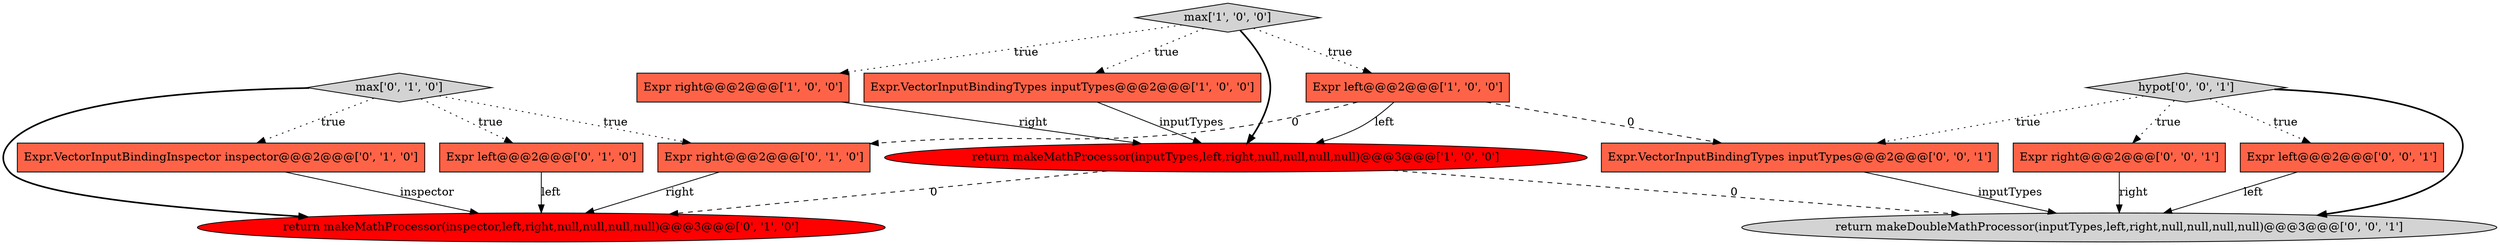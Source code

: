 digraph {
2 [style = filled, label = "return makeMathProcessor(inputTypes,left,right,null,null,null,null)@@@3@@@['1', '0', '0']", fillcolor = red, shape = ellipse image = "AAA1AAABBB1BBB"];
5 [style = filled, label = "Expr left@@@2@@@['0', '1', '0']", fillcolor = tomato, shape = box image = "AAA0AAABBB2BBB"];
4 [style = filled, label = "Expr left@@@2@@@['1', '0', '0']", fillcolor = tomato, shape = box image = "AAA1AAABBB1BBB"];
8 [style = filled, label = "max['0', '1', '0']", fillcolor = lightgray, shape = diamond image = "AAA0AAABBB2BBB"];
0 [style = filled, label = "Expr.VectorInputBindingTypes inputTypes@@@2@@@['1', '0', '0']", fillcolor = tomato, shape = box image = "AAA0AAABBB1BBB"];
9 [style = filled, label = "Expr right@@@2@@@['0', '1', '0']", fillcolor = tomato, shape = box image = "AAA1AAABBB2BBB"];
11 [style = filled, label = "hypot['0', '0', '1']", fillcolor = lightgray, shape = diamond image = "AAA0AAABBB3BBB"];
7 [style = filled, label = "return makeMathProcessor(inspector,left,right,null,null,null,null)@@@3@@@['0', '1', '0']", fillcolor = red, shape = ellipse image = "AAA1AAABBB2BBB"];
6 [style = filled, label = "Expr.VectorInputBindingInspector inspector@@@2@@@['0', '1', '0']", fillcolor = tomato, shape = box image = "AAA0AAABBB2BBB"];
10 [style = filled, label = "Expr right@@@2@@@['0', '0', '1']", fillcolor = tomato, shape = box image = "AAA0AAABBB3BBB"];
12 [style = filled, label = "Expr left@@@2@@@['0', '0', '1']", fillcolor = tomato, shape = box image = "AAA0AAABBB3BBB"];
1 [style = filled, label = "max['1', '0', '0']", fillcolor = lightgray, shape = diamond image = "AAA0AAABBB1BBB"];
14 [style = filled, label = "return makeDoubleMathProcessor(inputTypes,left,right,null,null,null,null)@@@3@@@['0', '0', '1']", fillcolor = lightgray, shape = ellipse image = "AAA0AAABBB3BBB"];
13 [style = filled, label = "Expr.VectorInputBindingTypes inputTypes@@@2@@@['0', '0', '1']", fillcolor = tomato, shape = box image = "AAA0AAABBB3BBB"];
3 [style = filled, label = "Expr right@@@2@@@['1', '0', '0']", fillcolor = tomato, shape = box image = "AAA0AAABBB1BBB"];
9->7 [style = solid, label="right"];
11->14 [style = bold, label=""];
11->10 [style = dotted, label="true"];
13->14 [style = solid, label="inputTypes"];
6->7 [style = solid, label="inspector"];
11->12 [style = dotted, label="true"];
1->4 [style = dotted, label="true"];
3->2 [style = solid, label="right"];
11->13 [style = dotted, label="true"];
2->7 [style = dashed, label="0"];
5->7 [style = solid, label="left"];
8->7 [style = bold, label=""];
1->3 [style = dotted, label="true"];
4->2 [style = solid, label="left"];
4->9 [style = dashed, label="0"];
0->2 [style = solid, label="inputTypes"];
10->14 [style = solid, label="right"];
8->6 [style = dotted, label="true"];
2->14 [style = dashed, label="0"];
8->5 [style = dotted, label="true"];
12->14 [style = solid, label="left"];
1->2 [style = bold, label=""];
1->0 [style = dotted, label="true"];
8->9 [style = dotted, label="true"];
4->13 [style = dashed, label="0"];
}
